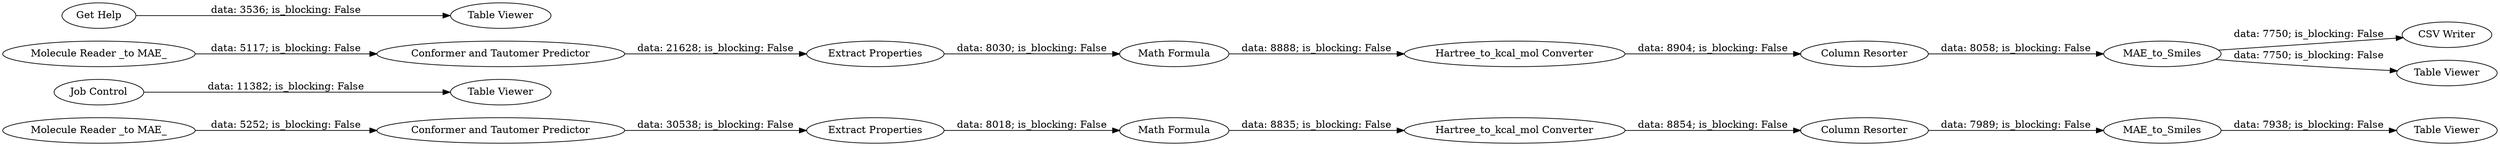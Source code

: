 digraph {
	"-5409527759606743544_41" [label=MAE_to_Smiles]
	"-5409527759606743544_28" [label="Table Viewer"]
	"-5409527759606743544_59" [label="Hartree_to_kcal_mol Converter"]
	"-5409527759606743544_40" [label="Table Viewer"]
	"-5409527759606743544_13" [label="Molecule Reader _to MAE_"]
	"-5409527759606743544_53" [label="Hartree_to_kcal_mol Converter"]
	"-5409527759606743544_42" [label="Table Viewer"]
	"-5409527759606743544_62" [label="Extract Properties"]
	"-5409527759606743544_60" [label="Math Formula"]
	"-5409527759606743544_26" [label="Job Control"]
	"-5409527759606743544_55" [label="Column Resorter"]
	"-5409527759606743544_54" [label="Math Formula"]
	"-5409527759606743544_65" [label="Conformer and Tautomer Predictor"]
	"-5409527759606743544_51" [label="CSV Writer"]
	"-5409527759606743544_66" [label="Conformer and Tautomer Predictor"]
	"-5409527759606743544_61" [label="Column Resorter"]
	"-5409527759606743544_64" [label="Table Viewer"]
	"-5409527759606743544_63" [label=MAE_to_Smiles]
	"-5409527759606743544_43" [label="Extract Properties"]
	"-5409527759606743544_39" [label="Get Help"]
	"-5409527759606743544_29" [label="Molecule Reader _to MAE_"]
	"-5409527759606743544_53" -> "-5409527759606743544_55" [label="data: 8854; is_blocking: False"]
	"-5409527759606743544_26" -> "-5409527759606743544_28" [label="data: 11382; is_blocking: False"]
	"-5409527759606743544_59" -> "-5409527759606743544_61" [label="data: 8904; is_blocking: False"]
	"-5409527759606743544_13" -> "-5409527759606743544_65" [label="data: 5117; is_blocking: False"]
	"-5409527759606743544_41" -> "-5409527759606743544_42" [label="data: 7938; is_blocking: False"]
	"-5409527759606743544_60" -> "-5409527759606743544_59" [label="data: 8888; is_blocking: False"]
	"-5409527759606743544_61" -> "-5409527759606743544_63" [label="data: 8058; is_blocking: False"]
	"-5409527759606743544_62" -> "-5409527759606743544_60" [label="data: 8030; is_blocking: False"]
	"-5409527759606743544_63" -> "-5409527759606743544_64" [label="data: 7750; is_blocking: False"]
	"-5409527759606743544_65" -> "-5409527759606743544_62" [label="data: 21628; is_blocking: False"]
	"-5409527759606743544_54" -> "-5409527759606743544_53" [label="data: 8835; is_blocking: False"]
	"-5409527759606743544_39" -> "-5409527759606743544_40" [label="data: 3536; is_blocking: False"]
	"-5409527759606743544_43" -> "-5409527759606743544_54" [label="data: 8018; is_blocking: False"]
	"-5409527759606743544_29" -> "-5409527759606743544_66" [label="data: 5252; is_blocking: False"]
	"-5409527759606743544_55" -> "-5409527759606743544_41" [label="data: 7989; is_blocking: False"]
	"-5409527759606743544_63" -> "-5409527759606743544_51" [label="data: 7750; is_blocking: False"]
	"-5409527759606743544_66" -> "-5409527759606743544_43" [label="data: 30538; is_blocking: False"]
	rankdir=LR
}
